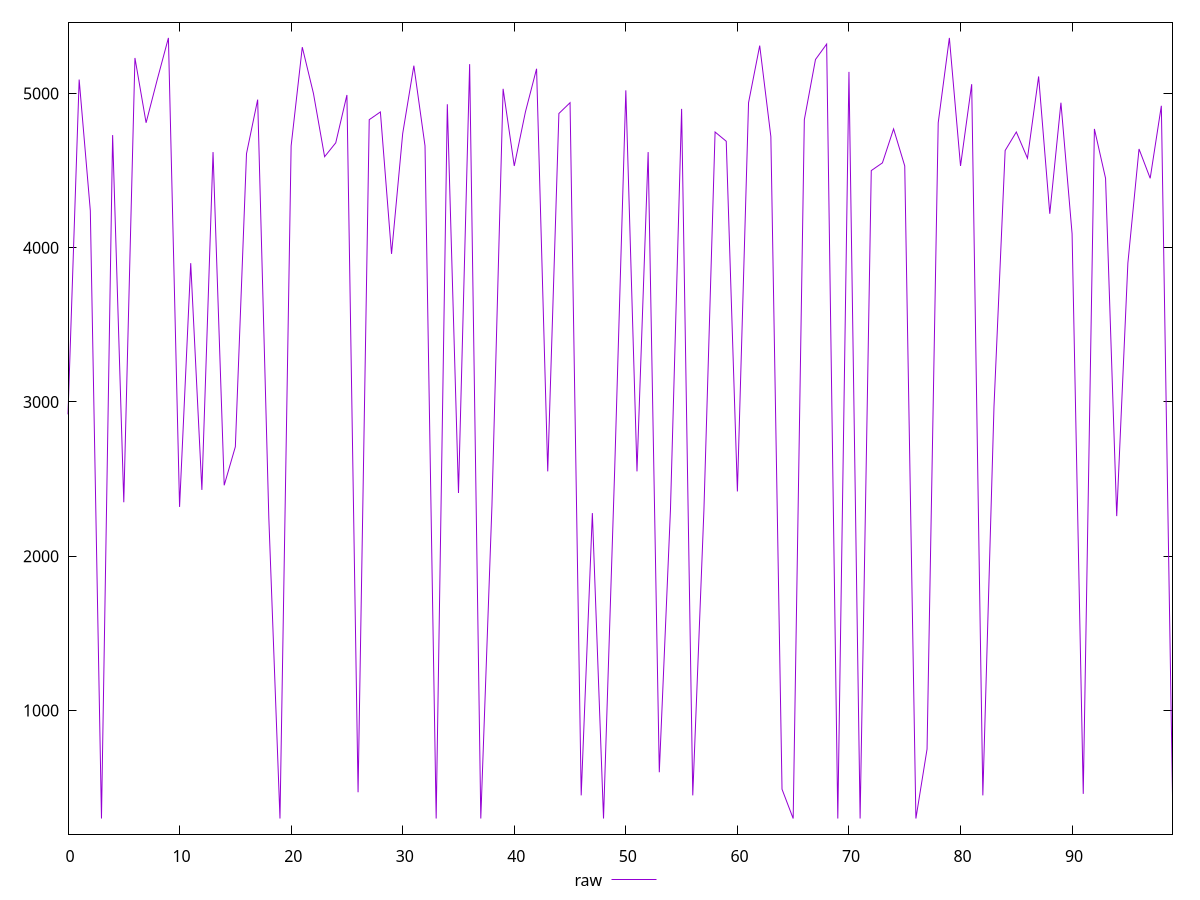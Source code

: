 reset

$raw <<EOF
0 2920
1 5090
2 4240
3 300
4 4730
5 2350
6 5230
7 4810
8 5090
9 5360
10 2320
11 3900
12 2430
13 4620
14 2460
15 2710
16 4610
17 4960
18 2250
19 300
20 4660
21 5300
22 5000
23 4590
24 4680
25 4990
26 470
27 4830
28 4880
29 3960
30 4740
31 5180
32 4660
33 300
34 4930
35 2410
36 5190
37 300
38 2330
39 5030
40 4530
41 4880
42 5160
43 2550
44 4870
45 4940
46 450
47 2280
48 300
49 2560
50 5020
51 2550
52 4620
53 600
54 2300
55 4900
56 450
57 2300
58 4750
59 4690
60 2420
61 4940
62 5310
63 4720
64 490
65 300
66 4830
67 5220
68 5320
69 300
70 5140
71 300
72 4500
73 4550
74 4770
75 4530
76 300
77 750
78 4810
79 5360
80 4530
81 5060
82 450
83 2970
84 4630
85 4750
86 4580
87 5110
88 4220
89 4940
90 4090
91 460
92 4770
93 4450
94 2260
95 3900
96 4640
97 4450
98 4920
99 450
EOF

set key outside below
set xrange [0:99]
set yrange [198.8:5461.2]
set trange [198.8:5461.2]
set terminal svg size 640, 500 enhanced background rgb 'white'
set output "reports/report_00028_2021-02-24T12-49-42.674Z/uses-text-compression/samples/card/raw/values.svg"

plot $raw title "raw" with line

reset

